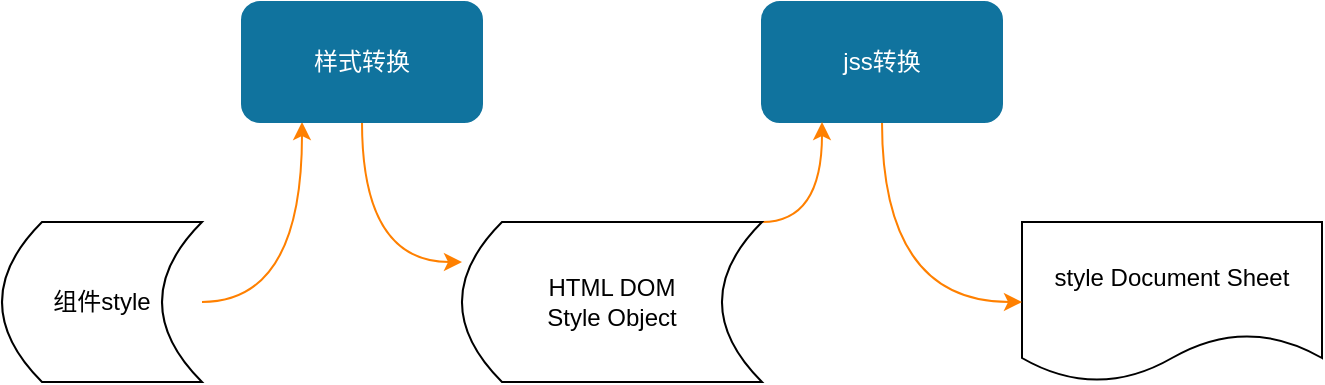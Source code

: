 <mxfile>
    <diagram id="c0F74QO8vgwD9QyGn33w" name="Page-1">
        <mxGraphModel dx="1074" dy="869" grid="1" gridSize="10" guides="1" tooltips="1" connect="1" arrows="1" fold="1" page="1" pageScale="1" pageWidth="827" pageHeight="1169" math="0" shadow="0">
            <root>
                <mxCell id="0"/>
                <mxCell id="1" parent="0"/>
                <mxCell id="2" value="style Document Sheet" style="shape=document;whiteSpace=wrap;html=1;boundedLbl=1;" vertex="1" parent="1">
                    <mxGeometry x="580" y="240" width="150" height="80" as="geometry"/>
                </mxCell>
                <mxCell id="3" style="edgeStyle=orthogonalEdgeStyle;rounded=0;orthogonalLoop=1;jettySize=auto;html=1;exitX=1;exitY=0.5;exitDx=0;exitDy=0;entryX=0.25;entryY=1;entryDx=0;entryDy=0;fontColor=#FFFFFF;curved=1;strokeColor=#FF8000;" edge="1" parent="1" source="4" target="6">
                    <mxGeometry relative="1" as="geometry"/>
                </mxCell>
                <mxCell id="4" value="组件style" style="shape=dataStorage;whiteSpace=wrap;html=1;fixedSize=1;" vertex="1" parent="1">
                    <mxGeometry x="70" y="240" width="100" height="80" as="geometry"/>
                </mxCell>
                <mxCell id="5" style="edgeStyle=orthogonalEdgeStyle;curved=1;rounded=0;orthogonalLoop=1;jettySize=auto;html=1;exitX=0.5;exitY=1;exitDx=0;exitDy=0;entryX=0;entryY=0.25;entryDx=0;entryDy=0;fontColor=#FFFFFF;strokeColor=#FF8000;" edge="1" parent="1" source="6" target="10">
                    <mxGeometry relative="1" as="geometry"/>
                </mxCell>
                <mxCell id="6" value="样式转换" style="rounded=1;whiteSpace=wrap;html=1;fillColor=#10739E;strokeColor=#10739e;fontColor=#FFFFFF;" vertex="1" parent="1">
                    <mxGeometry x="190" y="130" width="120" height="60" as="geometry"/>
                </mxCell>
                <mxCell id="7" style="edgeStyle=orthogonalEdgeStyle;curved=1;rounded=0;orthogonalLoop=1;jettySize=auto;html=1;exitX=0.5;exitY=1;exitDx=0;exitDy=0;entryX=0;entryY=0.5;entryDx=0;entryDy=0;fontColor=#FFFFFF;strokeColor=#FF8000;" edge="1" parent="1" source="8" target="2">
                    <mxGeometry relative="1" as="geometry"/>
                </mxCell>
                <mxCell id="8" value="jss转换" style="rounded=1;whiteSpace=wrap;html=1;fillColor=#10739E;strokeColor=#10739e;fontColor=#FFFFFF;" vertex="1" parent="1">
                    <mxGeometry x="450" y="130" width="120" height="60" as="geometry"/>
                </mxCell>
                <mxCell id="9" style="edgeStyle=orthogonalEdgeStyle;curved=1;rounded=0;orthogonalLoop=1;jettySize=auto;html=1;exitX=1;exitY=0;exitDx=0;exitDy=0;entryX=0.25;entryY=1;entryDx=0;entryDy=0;fontColor=#FFFFFF;strokeColor=#FF8000;" edge="1" parent="1" source="10" target="8">
                    <mxGeometry relative="1" as="geometry">
                        <Array as="points">
                            <mxPoint x="480" y="240"/>
                        </Array>
                    </mxGeometry>
                </mxCell>
                <mxCell id="10" value="HTML DOM &lt;br&gt;Style Object" style="shape=dataStorage;whiteSpace=wrap;html=1;fixedSize=1;" vertex="1" parent="1">
                    <mxGeometry x="300" y="240" width="150" height="80" as="geometry"/>
                </mxCell>
            </root>
        </mxGraphModel>
    </diagram>
</mxfile>